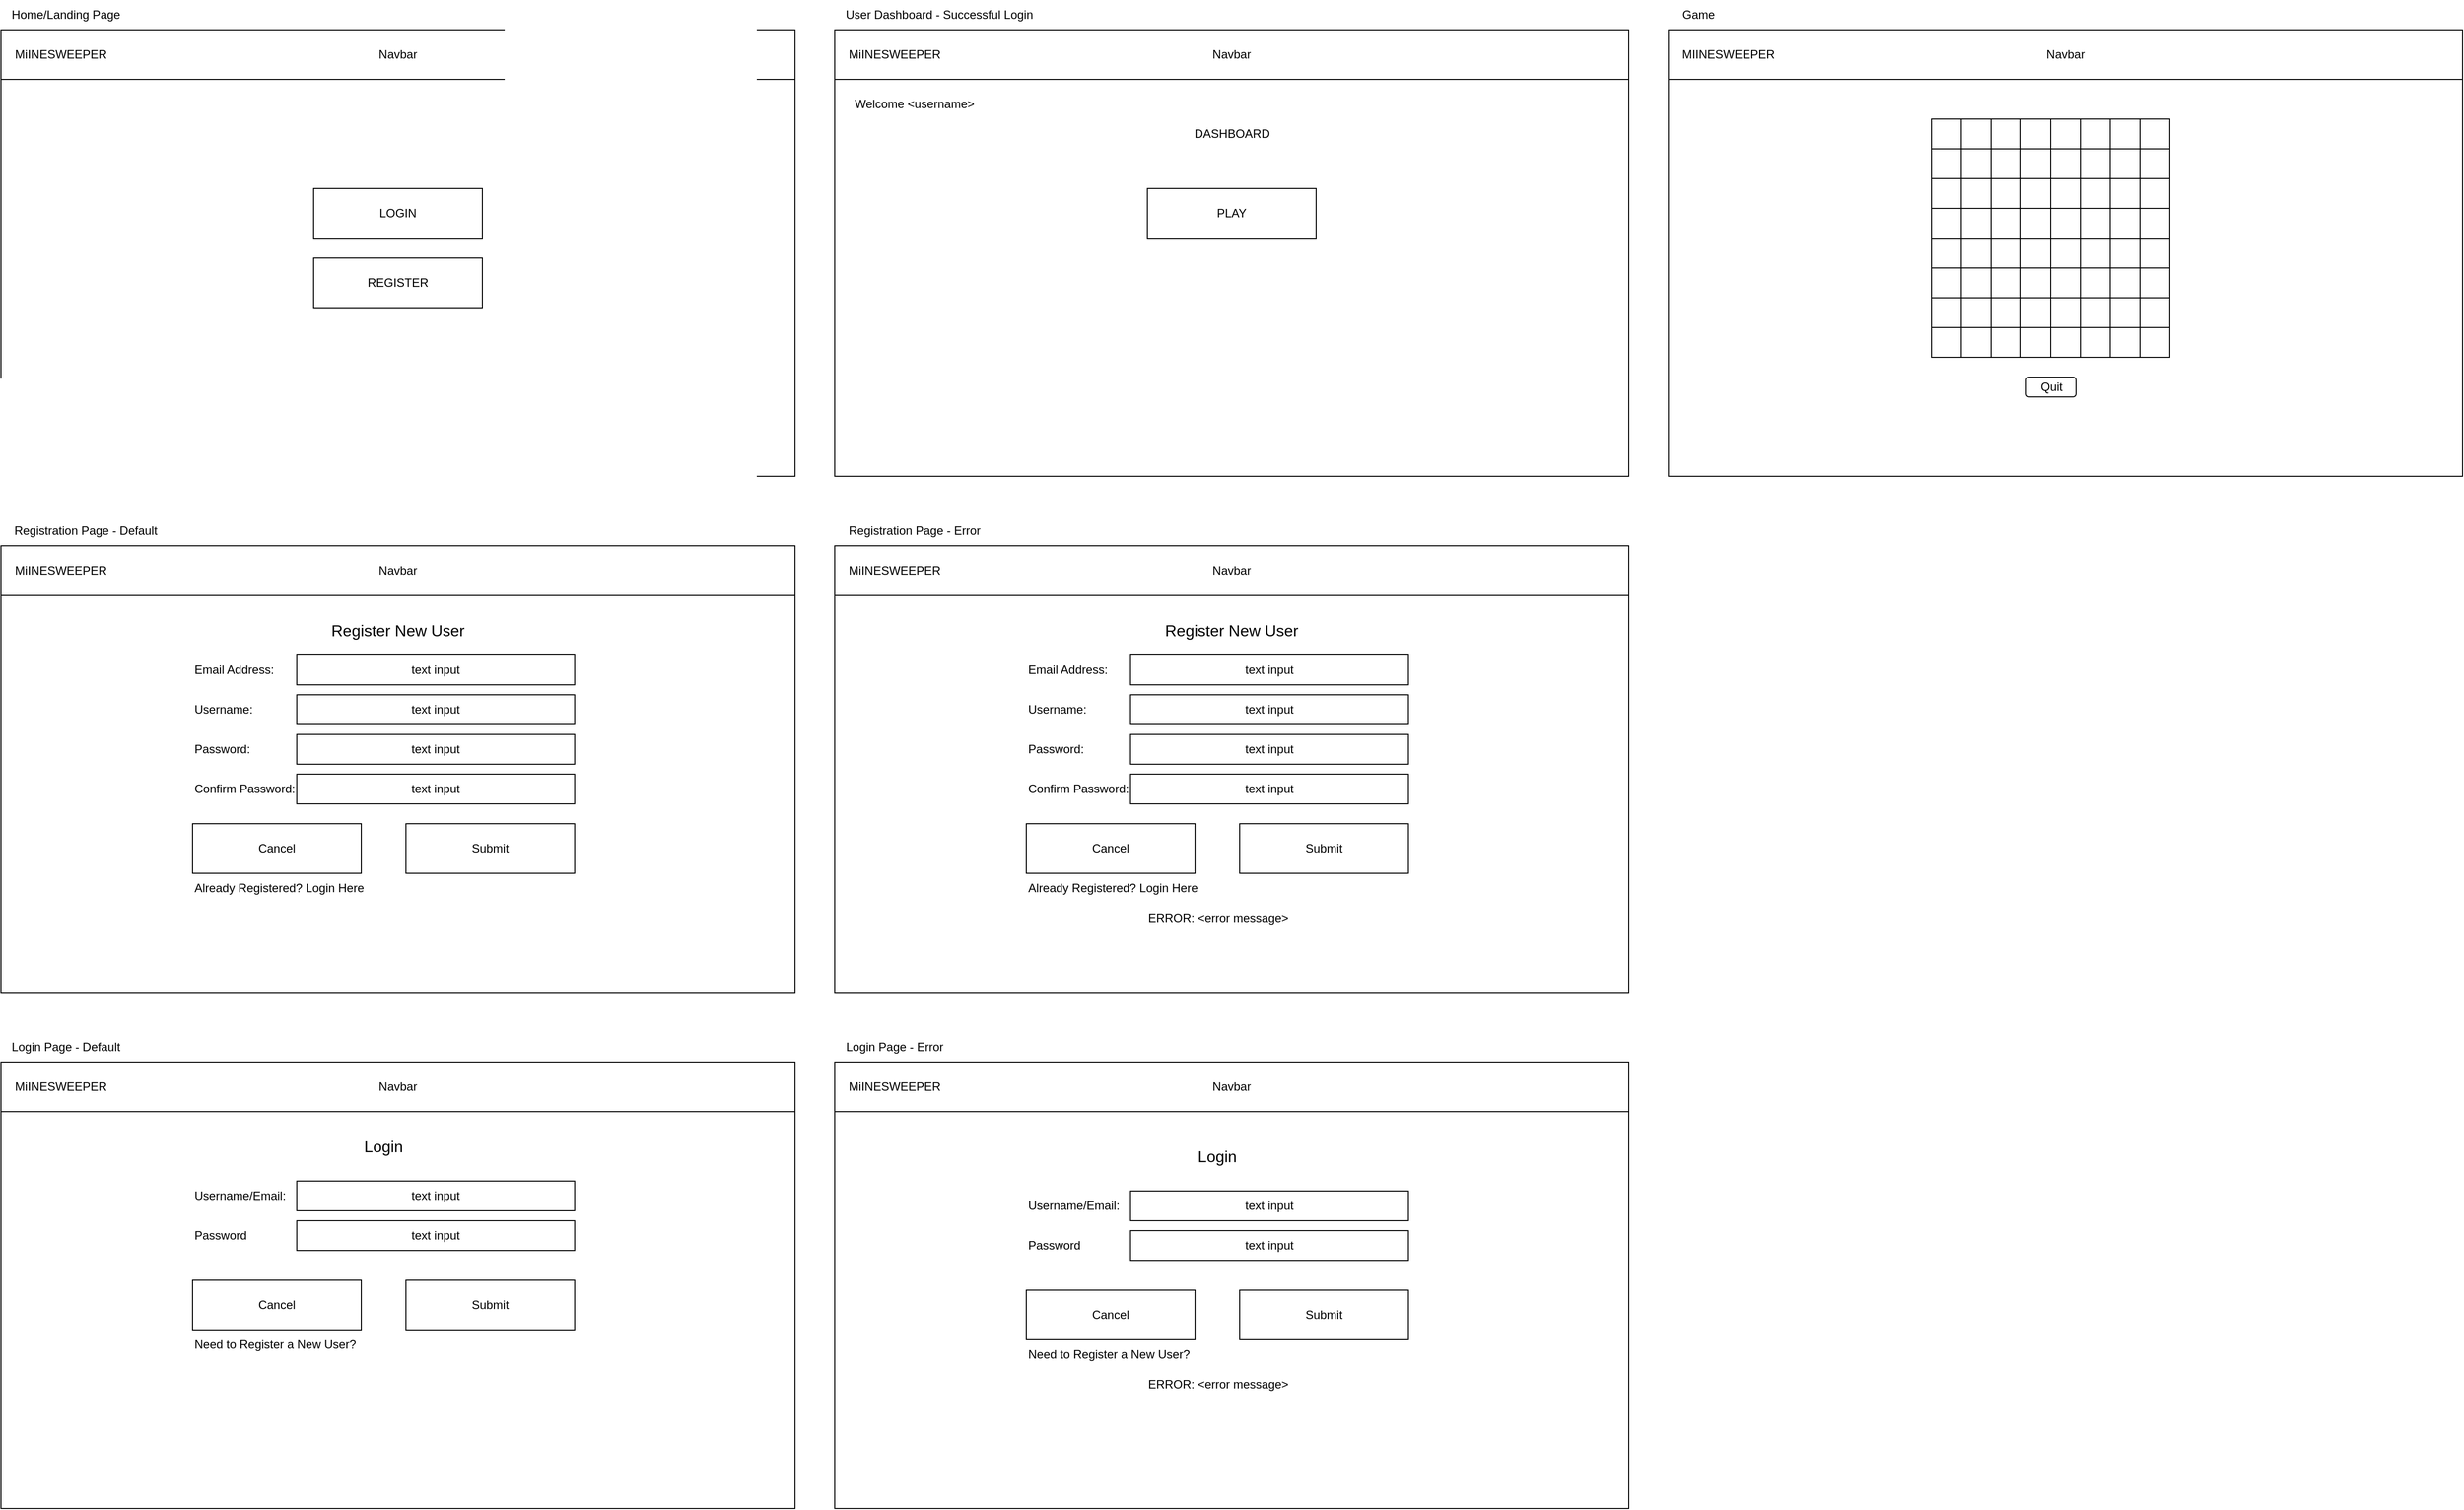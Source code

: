 <mxfile version="22.1.2" type="device">
  <diagram name="Page-1" id="exn3ggoVIKOQM3i5nKGH">
    <mxGraphModel dx="2259" dy="1657" grid="1" gridSize="10" guides="1" tooltips="1" connect="1" arrows="1" fold="1" page="1" pageScale="1" pageWidth="850" pageHeight="1100" math="0" shadow="0">
      <root>
        <mxCell id="0" />
        <mxCell id="1" parent="0" />
        <mxCell id="nF-iXHHiCRlv0W8M6ZpC-1" value="" style="rounded=0;whiteSpace=wrap;html=1;" parent="1" vertex="1">
          <mxGeometry x="40" y="40" width="800" height="450" as="geometry" />
        </mxCell>
        <mxCell id="nF-iXHHiCRlv0W8M6ZpC-5" value="LOGIN" style="rounded=0;whiteSpace=wrap;html=1;" parent="1" vertex="1">
          <mxGeometry x="355" y="200" width="170" height="50" as="geometry" />
        </mxCell>
        <mxCell id="nF-iXHHiCRlv0W8M6ZpC-22" value="" style="rounded=0;whiteSpace=wrap;html=1;" parent="1" vertex="1">
          <mxGeometry x="40" y="1080" width="800" height="450" as="geometry" />
        </mxCell>
        <mxCell id="nF-iXHHiCRlv0W8M6ZpC-23" value="&lt;font style=&quot;font-size: 16px;&quot;&gt;Login&lt;/font&gt;" style="text;html=1;strokeColor=none;fillColor=none;align=center;verticalAlign=middle;whiteSpace=wrap;rounded=0;" parent="1" vertex="1">
          <mxGeometry x="378" y="1150" width="95" height="30" as="geometry" />
        </mxCell>
        <mxCell id="nF-iXHHiCRlv0W8M6ZpC-24" value="text input" style="rounded=0;whiteSpace=wrap;html=1;" parent="1" vertex="1">
          <mxGeometry x="338" y="1200" width="280" height="30" as="geometry" />
        </mxCell>
        <mxCell id="nF-iXHHiCRlv0W8M6ZpC-25" value="Username/Email:" style="text;html=1;strokeColor=none;fillColor=none;align=left;verticalAlign=middle;whiteSpace=wrap;rounded=0;" parent="1" vertex="1">
          <mxGeometry x="233" y="1200" width="105" height="30" as="geometry" />
        </mxCell>
        <mxCell id="DDzEvoenvucKNVs8Jguf-3" value="Password" style="text;html=1;strokeColor=none;fillColor=none;align=left;verticalAlign=middle;whiteSpace=wrap;rounded=0;" parent="1" vertex="1">
          <mxGeometry x="233" y="1240" width="105" height="30" as="geometry" />
        </mxCell>
        <mxCell id="DDzEvoenvucKNVs8Jguf-4" value="text input" style="rounded=0;whiteSpace=wrap;html=1;" parent="1" vertex="1">
          <mxGeometry x="338" y="1240" width="280" height="30" as="geometry" />
        </mxCell>
        <mxCell id="DDzEvoenvucKNVs8Jguf-5" value="Submit" style="rounded=0;whiteSpace=wrap;html=1;" parent="1" vertex="1">
          <mxGeometry x="448" y="1300" width="170" height="50" as="geometry" />
        </mxCell>
        <mxCell id="DDzEvoenvucKNVs8Jguf-6" value="Cancel" style="rounded=0;whiteSpace=wrap;html=1;" parent="1" vertex="1">
          <mxGeometry x="233" y="1300" width="170" height="50" as="geometry" />
        </mxCell>
        <mxCell id="DDzEvoenvucKNVs8Jguf-8" value="Home/Landing Page" style="text;html=1;align=center;verticalAlign=middle;resizable=0;points=[];autosize=1;strokeColor=none;fillColor=none;" parent="1" vertex="1">
          <mxGeometry x="40" y="10" width="130" height="30" as="geometry" />
        </mxCell>
        <mxCell id="DDzEvoenvucKNVs8Jguf-9" value="Login Page - Default" style="text;html=1;align=center;verticalAlign=middle;resizable=0;points=[];autosize=1;strokeColor=none;fillColor=none;" parent="1" vertex="1">
          <mxGeometry x="40" y="1050" width="130" height="30" as="geometry" />
        </mxCell>
        <mxCell id="DDzEvoenvucKNVs8Jguf-15" value="" style="rounded=0;whiteSpace=wrap;html=1;" parent="1" vertex="1">
          <mxGeometry x="880" y="40" width="800" height="450" as="geometry" />
        </mxCell>
        <mxCell id="DDzEvoenvucKNVs8Jguf-16" value="PLAY" style="rounded=0;whiteSpace=wrap;html=1;" parent="1" vertex="1">
          <mxGeometry x="1195" y="200" width="170" height="50" as="geometry" />
        </mxCell>
        <mxCell id="DDzEvoenvucKNVs8Jguf-18" value="User Dashboard - Successful Login" style="text;html=1;align=center;verticalAlign=middle;resizable=0;points=[];autosize=1;strokeColor=none;fillColor=none;" parent="1" vertex="1">
          <mxGeometry x="880" y="10" width="210" height="30" as="geometry" />
        </mxCell>
        <mxCell id="DDzEvoenvucKNVs8Jguf-19" value="Welcome &amp;lt;username&amp;gt;" style="text;html=1;align=center;verticalAlign=middle;resizable=0;points=[];autosize=1;strokeColor=none;fillColor=none;" parent="1" vertex="1">
          <mxGeometry x="890" y="100" width="140" height="30" as="geometry" />
        </mxCell>
        <mxCell id="DDzEvoenvucKNVs8Jguf-32" value="" style="rounded=0;whiteSpace=wrap;html=1;" parent="1" vertex="1">
          <mxGeometry x="880" y="1080" width="800" height="450" as="geometry" />
        </mxCell>
        <mxCell id="DDzEvoenvucKNVs8Jguf-33" value="&lt;font style=&quot;font-size: 16px;&quot;&gt;Login&lt;/font&gt;" style="text;html=1;strokeColor=none;fillColor=none;align=center;verticalAlign=middle;whiteSpace=wrap;rounded=0;" parent="1" vertex="1">
          <mxGeometry x="1218" y="1160" width="95" height="30" as="geometry" />
        </mxCell>
        <mxCell id="DDzEvoenvucKNVs8Jguf-34" value="text input" style="rounded=0;whiteSpace=wrap;html=1;" parent="1" vertex="1">
          <mxGeometry x="1178" y="1210" width="280" height="30" as="geometry" />
        </mxCell>
        <mxCell id="DDzEvoenvucKNVs8Jguf-35" value="Username/Email:" style="text;html=1;strokeColor=none;fillColor=none;align=left;verticalAlign=middle;whiteSpace=wrap;rounded=0;" parent="1" vertex="1">
          <mxGeometry x="1073" y="1210" width="105" height="30" as="geometry" />
        </mxCell>
        <mxCell id="DDzEvoenvucKNVs8Jguf-36" value="Password" style="text;html=1;strokeColor=none;fillColor=none;align=left;verticalAlign=middle;whiteSpace=wrap;rounded=0;" parent="1" vertex="1">
          <mxGeometry x="1073" y="1250" width="105" height="30" as="geometry" />
        </mxCell>
        <mxCell id="DDzEvoenvucKNVs8Jguf-37" value="text input" style="rounded=0;whiteSpace=wrap;html=1;" parent="1" vertex="1">
          <mxGeometry x="1178" y="1250" width="280" height="30" as="geometry" />
        </mxCell>
        <mxCell id="DDzEvoenvucKNVs8Jguf-38" value="Submit" style="rounded=0;whiteSpace=wrap;html=1;" parent="1" vertex="1">
          <mxGeometry x="1288" y="1310" width="170" height="50" as="geometry" />
        </mxCell>
        <mxCell id="DDzEvoenvucKNVs8Jguf-39" value="Cancel" style="rounded=0;whiteSpace=wrap;html=1;" parent="1" vertex="1">
          <mxGeometry x="1073" y="1310" width="170" height="50" as="geometry" />
        </mxCell>
        <mxCell id="DDzEvoenvucKNVs8Jguf-40" value="Login Page - Error" style="text;html=1;align=center;verticalAlign=middle;resizable=0;points=[];autosize=1;strokeColor=none;fillColor=none;" parent="1" vertex="1">
          <mxGeometry x="880" y="1050" width="120" height="30" as="geometry" />
        </mxCell>
        <mxCell id="DDzEvoenvucKNVs8Jguf-41" value="ERROR: &amp;lt;error message&amp;gt;" style="text;html=1;align=center;verticalAlign=middle;resizable=0;points=[];autosize=1;strokeColor=none;fillColor=none;" parent="1" vertex="1">
          <mxGeometry x="1185.5" y="1390" width="160" height="30" as="geometry" />
        </mxCell>
        <mxCell id="DDzEvoenvucKNVs8Jguf-42" value="" style="rounded=0;whiteSpace=wrap;html=1;" parent="1" vertex="1">
          <mxGeometry x="40" y="560" width="800" height="450" as="geometry" />
        </mxCell>
        <mxCell id="DDzEvoenvucKNVs8Jguf-43" value="&lt;font style=&quot;font-size: 16px;&quot;&gt;Register New User&lt;/font&gt;" style="text;html=1;strokeColor=none;fillColor=none;align=center;verticalAlign=middle;whiteSpace=wrap;rounded=0;" parent="1" vertex="1">
          <mxGeometry x="364" y="630" width="152" height="30" as="geometry" />
        </mxCell>
        <mxCell id="DDzEvoenvucKNVs8Jguf-44" value="text input" style="rounded=0;whiteSpace=wrap;html=1;" parent="1" vertex="1">
          <mxGeometry x="338" y="670" width="280" height="30" as="geometry" />
        </mxCell>
        <mxCell id="DDzEvoenvucKNVs8Jguf-45" value="Email Address:" style="text;html=1;strokeColor=none;fillColor=none;align=left;verticalAlign=middle;whiteSpace=wrap;rounded=0;" parent="1" vertex="1">
          <mxGeometry x="233" y="670" width="105" height="30" as="geometry" />
        </mxCell>
        <mxCell id="DDzEvoenvucKNVs8Jguf-46" value="Password:" style="text;html=1;strokeColor=none;fillColor=none;align=left;verticalAlign=middle;whiteSpace=wrap;rounded=0;" parent="1" vertex="1">
          <mxGeometry x="233" y="750" width="105" height="30" as="geometry" />
        </mxCell>
        <mxCell id="DDzEvoenvucKNVs8Jguf-47" value="text input" style="rounded=0;whiteSpace=wrap;html=1;" parent="1" vertex="1">
          <mxGeometry x="338" y="750" width="280" height="30" as="geometry" />
        </mxCell>
        <mxCell id="DDzEvoenvucKNVs8Jguf-48" value="Submit" style="rounded=0;whiteSpace=wrap;html=1;" parent="1" vertex="1">
          <mxGeometry x="448" y="840" width="170" height="50" as="geometry" />
        </mxCell>
        <mxCell id="DDzEvoenvucKNVs8Jguf-49" value="Cancel" style="rounded=0;whiteSpace=wrap;html=1;" parent="1" vertex="1">
          <mxGeometry x="233" y="840" width="170" height="50" as="geometry" />
        </mxCell>
        <mxCell id="DDzEvoenvucKNVs8Jguf-50" value="Registration Page - Default" style="text;html=1;align=center;verticalAlign=middle;resizable=0;points=[];autosize=1;strokeColor=none;fillColor=none;" parent="1" vertex="1">
          <mxGeometry x="40" y="530" width="170" height="30" as="geometry" />
        </mxCell>
        <mxCell id="DDzEvoenvucKNVs8Jguf-52" value="Confirm Password:" style="text;html=1;strokeColor=none;fillColor=none;align=left;verticalAlign=middle;whiteSpace=wrap;rounded=0;" parent="1" vertex="1">
          <mxGeometry x="233" y="790" width="105" height="30" as="geometry" />
        </mxCell>
        <mxCell id="DDzEvoenvucKNVs8Jguf-53" value="text input" style="rounded=0;whiteSpace=wrap;html=1;" parent="1" vertex="1">
          <mxGeometry x="338" y="790" width="280" height="30" as="geometry" />
        </mxCell>
        <mxCell id="DDzEvoenvucKNVs8Jguf-63" value="Registration Page - Error" style="text;html=1;align=center;verticalAlign=middle;resizable=0;points=[];autosize=1;strokeColor=none;fillColor=none;" parent="1" vertex="1">
          <mxGeometry x="880" y="530" width="160" height="30" as="geometry" />
        </mxCell>
        <mxCell id="DDzEvoenvucKNVs8Jguf-68" value="Username:" style="text;html=1;strokeColor=none;fillColor=none;align=left;verticalAlign=middle;whiteSpace=wrap;rounded=0;" parent="1" vertex="1">
          <mxGeometry x="233" y="710" width="105" height="30" as="geometry" />
        </mxCell>
        <mxCell id="DDzEvoenvucKNVs8Jguf-69" value="text input" style="rounded=0;whiteSpace=wrap;html=1;" parent="1" vertex="1">
          <mxGeometry x="338" y="710" width="280" height="30" as="geometry" />
        </mxCell>
        <mxCell id="DDzEvoenvucKNVs8Jguf-70" value="" style="rounded=0;whiteSpace=wrap;html=1;" parent="1" vertex="1">
          <mxGeometry x="880" y="560" width="800" height="450" as="geometry" />
        </mxCell>
        <mxCell id="DDzEvoenvucKNVs8Jguf-71" value="&lt;font style=&quot;font-size: 16px;&quot;&gt;Register New User&lt;/font&gt;" style="text;html=1;strokeColor=none;fillColor=none;align=center;verticalAlign=middle;whiteSpace=wrap;rounded=0;" parent="1" vertex="1">
          <mxGeometry x="1204" y="630" width="152" height="30" as="geometry" />
        </mxCell>
        <mxCell id="DDzEvoenvucKNVs8Jguf-72" value="text input" style="rounded=0;whiteSpace=wrap;html=1;" parent="1" vertex="1">
          <mxGeometry x="1178" y="670" width="280" height="30" as="geometry" />
        </mxCell>
        <mxCell id="DDzEvoenvucKNVs8Jguf-73" value="Email Address:" style="text;html=1;strokeColor=none;fillColor=none;align=left;verticalAlign=middle;whiteSpace=wrap;rounded=0;" parent="1" vertex="1">
          <mxGeometry x="1073" y="670" width="105" height="30" as="geometry" />
        </mxCell>
        <mxCell id="DDzEvoenvucKNVs8Jguf-74" value="Password:" style="text;html=1;strokeColor=none;fillColor=none;align=left;verticalAlign=middle;whiteSpace=wrap;rounded=0;" parent="1" vertex="1">
          <mxGeometry x="1073" y="750" width="105" height="30" as="geometry" />
        </mxCell>
        <mxCell id="DDzEvoenvucKNVs8Jguf-75" value="text input" style="rounded=0;whiteSpace=wrap;html=1;" parent="1" vertex="1">
          <mxGeometry x="1178" y="750" width="280" height="30" as="geometry" />
        </mxCell>
        <mxCell id="DDzEvoenvucKNVs8Jguf-76" value="Submit" style="rounded=0;whiteSpace=wrap;html=1;" parent="1" vertex="1">
          <mxGeometry x="1288" y="840" width="170" height="50" as="geometry" />
        </mxCell>
        <mxCell id="DDzEvoenvucKNVs8Jguf-77" value="Cancel" style="rounded=0;whiteSpace=wrap;html=1;" parent="1" vertex="1">
          <mxGeometry x="1073" y="840" width="170" height="50" as="geometry" />
        </mxCell>
        <mxCell id="DDzEvoenvucKNVs8Jguf-79" value="Confirm Password:" style="text;html=1;strokeColor=none;fillColor=none;align=left;verticalAlign=middle;whiteSpace=wrap;rounded=0;" parent="1" vertex="1">
          <mxGeometry x="1073" y="790" width="105" height="30" as="geometry" />
        </mxCell>
        <mxCell id="DDzEvoenvucKNVs8Jguf-80" value="text input" style="rounded=0;whiteSpace=wrap;html=1;" parent="1" vertex="1">
          <mxGeometry x="1178" y="790" width="280" height="30" as="geometry" />
        </mxCell>
        <mxCell id="DDzEvoenvucKNVs8Jguf-81" value="Username:" style="text;html=1;strokeColor=none;fillColor=none;align=left;verticalAlign=middle;whiteSpace=wrap;rounded=0;" parent="1" vertex="1">
          <mxGeometry x="1073" y="710" width="105" height="30" as="geometry" />
        </mxCell>
        <mxCell id="DDzEvoenvucKNVs8Jguf-82" value="text input" style="rounded=0;whiteSpace=wrap;html=1;" parent="1" vertex="1">
          <mxGeometry x="1178" y="710" width="280" height="30" as="geometry" />
        </mxCell>
        <mxCell id="DDzEvoenvucKNVs8Jguf-83" value="ERROR: &amp;lt;error message&amp;gt;" style="text;html=1;align=center;verticalAlign=middle;resizable=0;points=[];autosize=1;strokeColor=none;fillColor=none;" parent="1" vertex="1">
          <mxGeometry x="1185.5" y="920" width="160" height="30" as="geometry" />
        </mxCell>
        <mxCell id="ypEfQas9TFvf1LkHNegp-1" value="Navbar" style="rounded=0;whiteSpace=wrap;html=1;" parent="1" vertex="1">
          <mxGeometry x="40" y="40" width="800" height="50" as="geometry" />
        </mxCell>
        <mxCell id="ypEfQas9TFvf1LkHNegp-2" value="MiINESWEEPER" style="text;html=1;align=center;verticalAlign=middle;resizable=0;points=[];autosize=1;strokeColor=none;fillColor=none;" parent="1" vertex="1">
          <mxGeometry x="40" y="50" width="120" height="30" as="geometry" />
        </mxCell>
        <mxCell id="ypEfQas9TFvf1LkHNegp-3" value="Navbar" style="rounded=0;whiteSpace=wrap;html=1;" parent="1" vertex="1">
          <mxGeometry x="40" y="1080" width="800" height="50" as="geometry" />
        </mxCell>
        <mxCell id="ypEfQas9TFvf1LkHNegp-4" value="MiINESWEEPER" style="text;html=1;align=center;verticalAlign=middle;resizable=0;points=[];autosize=1;strokeColor=none;fillColor=none;" parent="1" vertex="1">
          <mxGeometry x="40" y="1090" width="120" height="30" as="geometry" />
        </mxCell>
        <mxCell id="ypEfQas9TFvf1LkHNegp-5" value="Navbar" style="rounded=0;whiteSpace=wrap;html=1;" parent="1" vertex="1">
          <mxGeometry x="880" y="40" width="800" height="50" as="geometry" />
        </mxCell>
        <mxCell id="ypEfQas9TFvf1LkHNegp-6" value="MiINESWEEPER" style="text;html=1;align=center;verticalAlign=middle;resizable=0;points=[];autosize=1;strokeColor=none;fillColor=none;" parent="1" vertex="1">
          <mxGeometry x="880" y="50" width="120" height="30" as="geometry" />
        </mxCell>
        <mxCell id="ypEfQas9TFvf1LkHNegp-7" value="Navbar" style="rounded=0;whiteSpace=wrap;html=1;" parent="1" vertex="1">
          <mxGeometry x="880" y="1080" width="800" height="50" as="geometry" />
        </mxCell>
        <mxCell id="ypEfQas9TFvf1LkHNegp-8" value="MiINESWEEPER" style="text;html=1;align=center;verticalAlign=middle;resizable=0;points=[];autosize=1;strokeColor=none;fillColor=none;" parent="1" vertex="1">
          <mxGeometry x="880" y="1090" width="120" height="30" as="geometry" />
        </mxCell>
        <mxCell id="ypEfQas9TFvf1LkHNegp-9" value="Navbar" style="rounded=0;whiteSpace=wrap;html=1;" parent="1" vertex="1">
          <mxGeometry x="40" y="560" width="800" height="50" as="geometry" />
        </mxCell>
        <mxCell id="ypEfQas9TFvf1LkHNegp-10" value="MiINESWEEPER" style="text;html=1;align=center;verticalAlign=middle;resizable=0;points=[];autosize=1;strokeColor=none;fillColor=none;" parent="1" vertex="1">
          <mxGeometry x="40" y="570" width="120" height="30" as="geometry" />
        </mxCell>
        <mxCell id="ypEfQas9TFvf1LkHNegp-11" value="Navbar" style="rounded=0;whiteSpace=wrap;html=1;" parent="1" vertex="1">
          <mxGeometry x="880" y="560" width="800" height="50" as="geometry" />
        </mxCell>
        <mxCell id="ypEfQas9TFvf1LkHNegp-12" value="MiINESWEEPER" style="text;html=1;align=center;verticalAlign=middle;resizable=0;points=[];autosize=1;strokeColor=none;fillColor=none;" parent="1" vertex="1">
          <mxGeometry x="880" y="570" width="120" height="30" as="geometry" />
        </mxCell>
        <mxCell id="djR8gq2mdcgwIwiNso4Z-1" value="REGISTER" style="rounded=0;whiteSpace=wrap;html=1;" parent="1" vertex="1">
          <mxGeometry x="355" y="270" width="170" height="50" as="geometry" />
        </mxCell>
        <mxCell id="joO696_4VvRe2etLfbnj-2" value="Need to Register a New User?" style="text;html=1;align=left;verticalAlign=middle;resizable=0;points=[];autosize=1;strokeColor=none;fillColor=none;" parent="1" vertex="1">
          <mxGeometry x="233" y="1350" width="190" height="30" as="geometry" />
        </mxCell>
        <mxCell id="joO696_4VvRe2etLfbnj-3" value="Need to Register a New User?" style="text;html=1;align=left;verticalAlign=middle;resizable=0;points=[];autosize=1;strokeColor=none;fillColor=none;" parent="1" vertex="1">
          <mxGeometry x="1073" y="1360" width="190" height="30" as="geometry" />
        </mxCell>
        <mxCell id="joO696_4VvRe2etLfbnj-4" value="Already Registered? Login Here" style="text;html=1;align=left;verticalAlign=middle;resizable=0;points=[];autosize=1;strokeColor=none;fillColor=none;" parent="1" vertex="1">
          <mxGeometry x="233" y="890" width="190" height="30" as="geometry" />
        </mxCell>
        <mxCell id="joO696_4VvRe2etLfbnj-5" value="Already Registered? Login Here" style="text;html=1;align=left;verticalAlign=middle;resizable=0;points=[];autosize=1;strokeColor=none;fillColor=none;" parent="1" vertex="1">
          <mxGeometry x="1073" y="890" width="190" height="30" as="geometry" />
        </mxCell>
        <mxCell id="epAWxI0zBDAU6cTDsfpr-1" value="DASHBOARD" style="text;html=1;align=center;verticalAlign=middle;resizable=0;points=[];autosize=1;strokeColor=none;fillColor=none;" parent="1" vertex="1">
          <mxGeometry x="1230" y="130" width="100" height="30" as="geometry" />
        </mxCell>
        <mxCell id="limPKEcuSx7z740NgW69-2" value="" style="rounded=0;whiteSpace=wrap;html=1;" parent="1" vertex="1">
          <mxGeometry x="1720" y="40" width="800" height="450" as="geometry" />
        </mxCell>
        <mxCell id="limPKEcuSx7z740NgW69-4" value="Game" style="text;html=1;align=center;verticalAlign=middle;resizable=0;points=[];autosize=1;strokeColor=none;fillColor=none;" parent="1" vertex="1">
          <mxGeometry x="1720" y="10" width="60" height="30" as="geometry" />
        </mxCell>
        <mxCell id="limPKEcuSx7z740NgW69-6" value="Navbar" style="rounded=0;whiteSpace=wrap;html=1;" parent="1" vertex="1">
          <mxGeometry x="1720" y="40" width="800" height="50" as="geometry" />
        </mxCell>
        <mxCell id="limPKEcuSx7z740NgW69-7" value="MIINESWEEPER" style="text;html=1;align=center;verticalAlign=middle;resizable=0;points=[];autosize=1;strokeColor=none;fillColor=none;" parent="1" vertex="1">
          <mxGeometry x="1720" y="50" width="120" height="30" as="geometry" />
        </mxCell>
        <mxCell id="limPKEcuSx7z740NgW69-9" value="" style="whiteSpace=wrap;html=1;aspect=fixed;" parent="1" vertex="1">
          <mxGeometry x="1985" y="130" width="30" height="30" as="geometry" />
        </mxCell>
        <mxCell id="limPKEcuSx7z740NgW69-10" value="" style="whiteSpace=wrap;html=1;aspect=fixed;" parent="1" vertex="1">
          <mxGeometry x="2015" y="130" width="30" height="30" as="geometry" />
        </mxCell>
        <mxCell id="limPKEcuSx7z740NgW69-11" value="" style="whiteSpace=wrap;html=1;aspect=fixed;" parent="1" vertex="1">
          <mxGeometry x="2045" y="130" width="30" height="30" as="geometry" />
        </mxCell>
        <mxCell id="limPKEcuSx7z740NgW69-12" value="" style="whiteSpace=wrap;html=1;aspect=fixed;" parent="1" vertex="1">
          <mxGeometry x="2075" y="130" width="30" height="30" as="geometry" />
        </mxCell>
        <mxCell id="limPKEcuSx7z740NgW69-13" value="" style="whiteSpace=wrap;html=1;aspect=fixed;" parent="1" vertex="1">
          <mxGeometry x="2105" y="130" width="30" height="30" as="geometry" />
        </mxCell>
        <mxCell id="limPKEcuSx7z740NgW69-14" value="" style="whiteSpace=wrap;html=1;aspect=fixed;" parent="1" vertex="1">
          <mxGeometry x="2135" y="130" width="30" height="30" as="geometry" />
        </mxCell>
        <mxCell id="limPKEcuSx7z740NgW69-15" value="" style="whiteSpace=wrap;html=1;aspect=fixed;" parent="1" vertex="1">
          <mxGeometry x="2165" y="130" width="30" height="30" as="geometry" />
        </mxCell>
        <mxCell id="limPKEcuSx7z740NgW69-16" value="" style="whiteSpace=wrap;html=1;aspect=fixed;" parent="1" vertex="1">
          <mxGeometry x="2195" y="130" width="30" height="30" as="geometry" />
        </mxCell>
        <mxCell id="limPKEcuSx7z740NgW69-17" value="" style="whiteSpace=wrap;html=1;aspect=fixed;" parent="1" vertex="1">
          <mxGeometry x="1985" y="160" width="30" height="30" as="geometry" />
        </mxCell>
        <mxCell id="limPKEcuSx7z740NgW69-18" value="" style="whiteSpace=wrap;html=1;aspect=fixed;" parent="1" vertex="1">
          <mxGeometry x="2015" y="160" width="30" height="30" as="geometry" />
        </mxCell>
        <mxCell id="limPKEcuSx7z740NgW69-19" value="" style="whiteSpace=wrap;html=1;aspect=fixed;" parent="1" vertex="1">
          <mxGeometry x="2045" y="160" width="30" height="30" as="geometry" />
        </mxCell>
        <mxCell id="limPKEcuSx7z740NgW69-20" value="" style="whiteSpace=wrap;html=1;aspect=fixed;" parent="1" vertex="1">
          <mxGeometry x="2075" y="160" width="30" height="30" as="geometry" />
        </mxCell>
        <mxCell id="limPKEcuSx7z740NgW69-21" value="" style="whiteSpace=wrap;html=1;aspect=fixed;" parent="1" vertex="1">
          <mxGeometry x="2105" y="160" width="30" height="30" as="geometry" />
        </mxCell>
        <mxCell id="limPKEcuSx7z740NgW69-22" value="" style="whiteSpace=wrap;html=1;aspect=fixed;" parent="1" vertex="1">
          <mxGeometry x="2135" y="160" width="30" height="30" as="geometry" />
        </mxCell>
        <mxCell id="limPKEcuSx7z740NgW69-23" value="" style="whiteSpace=wrap;html=1;aspect=fixed;" parent="1" vertex="1">
          <mxGeometry x="2165" y="160" width="30" height="30" as="geometry" />
        </mxCell>
        <mxCell id="limPKEcuSx7z740NgW69-24" value="" style="whiteSpace=wrap;html=1;aspect=fixed;" parent="1" vertex="1">
          <mxGeometry x="2195" y="160" width="30" height="30" as="geometry" />
        </mxCell>
        <mxCell id="limPKEcuSx7z740NgW69-25" value="" style="whiteSpace=wrap;html=1;aspect=fixed;" parent="1" vertex="1">
          <mxGeometry x="1985" y="190" width="30" height="30" as="geometry" />
        </mxCell>
        <mxCell id="limPKEcuSx7z740NgW69-26" value="" style="whiteSpace=wrap;html=1;aspect=fixed;" parent="1" vertex="1">
          <mxGeometry x="2015" y="190" width="30" height="30" as="geometry" />
        </mxCell>
        <mxCell id="limPKEcuSx7z740NgW69-27" value="" style="whiteSpace=wrap;html=1;aspect=fixed;" parent="1" vertex="1">
          <mxGeometry x="2045" y="190" width="30" height="30" as="geometry" />
        </mxCell>
        <mxCell id="limPKEcuSx7z740NgW69-28" value="" style="whiteSpace=wrap;html=1;aspect=fixed;" parent="1" vertex="1">
          <mxGeometry x="2075" y="190" width="30" height="30" as="geometry" />
        </mxCell>
        <mxCell id="limPKEcuSx7z740NgW69-29" value="" style="whiteSpace=wrap;html=1;aspect=fixed;" parent="1" vertex="1">
          <mxGeometry x="2105" y="190" width="30" height="30" as="geometry" />
        </mxCell>
        <mxCell id="limPKEcuSx7z740NgW69-30" value="" style="whiteSpace=wrap;html=1;aspect=fixed;" parent="1" vertex="1">
          <mxGeometry x="2135" y="190" width="30" height="30" as="geometry" />
        </mxCell>
        <mxCell id="limPKEcuSx7z740NgW69-31" value="" style="whiteSpace=wrap;html=1;aspect=fixed;" parent="1" vertex="1">
          <mxGeometry x="2165" y="190" width="30" height="30" as="geometry" />
        </mxCell>
        <mxCell id="limPKEcuSx7z740NgW69-32" value="" style="whiteSpace=wrap;html=1;aspect=fixed;" parent="1" vertex="1">
          <mxGeometry x="2195" y="190" width="30" height="30" as="geometry" />
        </mxCell>
        <mxCell id="limPKEcuSx7z740NgW69-33" value="" style="whiteSpace=wrap;html=1;aspect=fixed;" parent="1" vertex="1">
          <mxGeometry x="1985" y="220" width="30" height="30" as="geometry" />
        </mxCell>
        <mxCell id="limPKEcuSx7z740NgW69-34" value="" style="whiteSpace=wrap;html=1;aspect=fixed;" parent="1" vertex="1">
          <mxGeometry x="2015" y="220" width="30" height="30" as="geometry" />
        </mxCell>
        <mxCell id="limPKEcuSx7z740NgW69-35" value="" style="whiteSpace=wrap;html=1;aspect=fixed;" parent="1" vertex="1">
          <mxGeometry x="2045" y="220" width="30" height="30" as="geometry" />
        </mxCell>
        <mxCell id="limPKEcuSx7z740NgW69-36" value="" style="whiteSpace=wrap;html=1;aspect=fixed;" parent="1" vertex="1">
          <mxGeometry x="2075" y="220" width="30" height="30" as="geometry" />
        </mxCell>
        <mxCell id="limPKEcuSx7z740NgW69-37" value="" style="whiteSpace=wrap;html=1;aspect=fixed;" parent="1" vertex="1">
          <mxGeometry x="2105" y="220" width="30" height="30" as="geometry" />
        </mxCell>
        <mxCell id="limPKEcuSx7z740NgW69-38" value="" style="whiteSpace=wrap;html=1;aspect=fixed;" parent="1" vertex="1">
          <mxGeometry x="2135" y="220" width="30" height="30" as="geometry" />
        </mxCell>
        <mxCell id="limPKEcuSx7z740NgW69-39" value="" style="whiteSpace=wrap;html=1;aspect=fixed;" parent="1" vertex="1">
          <mxGeometry x="2165" y="220" width="30" height="30" as="geometry" />
        </mxCell>
        <mxCell id="limPKEcuSx7z740NgW69-40" value="" style="whiteSpace=wrap;html=1;aspect=fixed;" parent="1" vertex="1">
          <mxGeometry x="2195" y="220" width="30" height="30" as="geometry" />
        </mxCell>
        <mxCell id="limPKEcuSx7z740NgW69-41" value="" style="whiteSpace=wrap;html=1;aspect=fixed;" parent="1" vertex="1">
          <mxGeometry x="1985" y="250" width="30" height="30" as="geometry" />
        </mxCell>
        <mxCell id="limPKEcuSx7z740NgW69-42" value="" style="whiteSpace=wrap;html=1;aspect=fixed;" parent="1" vertex="1">
          <mxGeometry x="2015" y="250" width="30" height="30" as="geometry" />
        </mxCell>
        <mxCell id="limPKEcuSx7z740NgW69-43" value="" style="whiteSpace=wrap;html=1;aspect=fixed;" parent="1" vertex="1">
          <mxGeometry x="2045" y="250" width="30" height="30" as="geometry" />
        </mxCell>
        <mxCell id="limPKEcuSx7z740NgW69-44" value="" style="whiteSpace=wrap;html=1;aspect=fixed;" parent="1" vertex="1">
          <mxGeometry x="2075" y="250" width="30" height="30" as="geometry" />
        </mxCell>
        <mxCell id="limPKEcuSx7z740NgW69-45" value="" style="whiteSpace=wrap;html=1;aspect=fixed;" parent="1" vertex="1">
          <mxGeometry x="2105" y="250" width="30" height="30" as="geometry" />
        </mxCell>
        <mxCell id="limPKEcuSx7z740NgW69-46" value="" style="whiteSpace=wrap;html=1;aspect=fixed;" parent="1" vertex="1">
          <mxGeometry x="2135" y="250" width="30" height="30" as="geometry" />
        </mxCell>
        <mxCell id="limPKEcuSx7z740NgW69-47" value="" style="whiteSpace=wrap;html=1;aspect=fixed;" parent="1" vertex="1">
          <mxGeometry x="2165" y="250" width="30" height="30" as="geometry" />
        </mxCell>
        <mxCell id="limPKEcuSx7z740NgW69-48" value="" style="whiteSpace=wrap;html=1;aspect=fixed;" parent="1" vertex="1">
          <mxGeometry x="2195" y="250" width="30" height="30" as="geometry" />
        </mxCell>
        <mxCell id="limPKEcuSx7z740NgW69-49" value="" style="whiteSpace=wrap;html=1;aspect=fixed;" parent="1" vertex="1">
          <mxGeometry x="1985" y="280" width="30" height="30" as="geometry" />
        </mxCell>
        <mxCell id="limPKEcuSx7z740NgW69-50" value="" style="whiteSpace=wrap;html=1;aspect=fixed;" parent="1" vertex="1">
          <mxGeometry x="2015" y="280" width="30" height="30" as="geometry" />
        </mxCell>
        <mxCell id="limPKEcuSx7z740NgW69-51" value="" style="whiteSpace=wrap;html=1;aspect=fixed;" parent="1" vertex="1">
          <mxGeometry x="2045" y="280" width="30" height="30" as="geometry" />
        </mxCell>
        <mxCell id="limPKEcuSx7z740NgW69-52" value="" style="whiteSpace=wrap;html=1;aspect=fixed;" parent="1" vertex="1">
          <mxGeometry x="2075" y="280" width="30" height="30" as="geometry" />
        </mxCell>
        <mxCell id="limPKEcuSx7z740NgW69-53" value="" style="whiteSpace=wrap;html=1;aspect=fixed;" parent="1" vertex="1">
          <mxGeometry x="2105" y="280" width="30" height="30" as="geometry" />
        </mxCell>
        <mxCell id="limPKEcuSx7z740NgW69-54" value="" style="whiteSpace=wrap;html=1;aspect=fixed;" parent="1" vertex="1">
          <mxGeometry x="2135" y="280" width="30" height="30" as="geometry" />
        </mxCell>
        <mxCell id="limPKEcuSx7z740NgW69-55" value="" style="whiteSpace=wrap;html=1;aspect=fixed;" parent="1" vertex="1">
          <mxGeometry x="2165" y="280" width="30" height="30" as="geometry" />
        </mxCell>
        <mxCell id="limPKEcuSx7z740NgW69-56" value="" style="whiteSpace=wrap;html=1;aspect=fixed;" parent="1" vertex="1">
          <mxGeometry x="2195" y="280" width="30" height="30" as="geometry" />
        </mxCell>
        <mxCell id="limPKEcuSx7z740NgW69-57" value="" style="whiteSpace=wrap;html=1;aspect=fixed;" parent="1" vertex="1">
          <mxGeometry x="1985" y="310" width="30" height="30" as="geometry" />
        </mxCell>
        <mxCell id="limPKEcuSx7z740NgW69-58" value="" style="whiteSpace=wrap;html=1;aspect=fixed;" parent="1" vertex="1">
          <mxGeometry x="2015" y="310" width="30" height="30" as="geometry" />
        </mxCell>
        <mxCell id="limPKEcuSx7z740NgW69-59" value="" style="whiteSpace=wrap;html=1;aspect=fixed;" parent="1" vertex="1">
          <mxGeometry x="2045" y="310" width="30" height="30" as="geometry" />
        </mxCell>
        <mxCell id="limPKEcuSx7z740NgW69-60" value="" style="whiteSpace=wrap;html=1;aspect=fixed;" parent="1" vertex="1">
          <mxGeometry x="2075" y="310" width="30" height="30" as="geometry" />
        </mxCell>
        <mxCell id="limPKEcuSx7z740NgW69-61" value="" style="whiteSpace=wrap;html=1;aspect=fixed;" parent="1" vertex="1">
          <mxGeometry x="2105" y="310" width="30" height="30" as="geometry" />
        </mxCell>
        <mxCell id="limPKEcuSx7z740NgW69-62" value="" style="whiteSpace=wrap;html=1;aspect=fixed;" parent="1" vertex="1">
          <mxGeometry x="2135" y="310" width="30" height="30" as="geometry" />
        </mxCell>
        <mxCell id="limPKEcuSx7z740NgW69-63" value="" style="whiteSpace=wrap;html=1;aspect=fixed;" parent="1" vertex="1">
          <mxGeometry x="2165" y="310" width="30" height="30" as="geometry" />
        </mxCell>
        <mxCell id="limPKEcuSx7z740NgW69-64" value="" style="whiteSpace=wrap;html=1;aspect=fixed;" parent="1" vertex="1">
          <mxGeometry x="2195" y="310" width="30" height="30" as="geometry" />
        </mxCell>
        <mxCell id="limPKEcuSx7z740NgW69-65" value="" style="whiteSpace=wrap;html=1;aspect=fixed;" parent="1" vertex="1">
          <mxGeometry x="1985" y="340" width="30" height="30" as="geometry" />
        </mxCell>
        <mxCell id="limPKEcuSx7z740NgW69-66" value="" style="whiteSpace=wrap;html=1;aspect=fixed;" parent="1" vertex="1">
          <mxGeometry x="2015" y="340" width="30" height="30" as="geometry" />
        </mxCell>
        <mxCell id="limPKEcuSx7z740NgW69-67" value="" style="whiteSpace=wrap;html=1;aspect=fixed;" parent="1" vertex="1">
          <mxGeometry x="2045" y="340" width="30" height="30" as="geometry" />
        </mxCell>
        <mxCell id="limPKEcuSx7z740NgW69-68" value="" style="whiteSpace=wrap;html=1;aspect=fixed;" parent="1" vertex="1">
          <mxGeometry x="2075" y="340" width="30" height="30" as="geometry" />
        </mxCell>
        <mxCell id="limPKEcuSx7z740NgW69-69" value="" style="whiteSpace=wrap;html=1;aspect=fixed;" parent="1" vertex="1">
          <mxGeometry x="2105" y="340" width="30" height="30" as="geometry" />
        </mxCell>
        <mxCell id="limPKEcuSx7z740NgW69-70" value="" style="whiteSpace=wrap;html=1;aspect=fixed;" parent="1" vertex="1">
          <mxGeometry x="2135" y="340" width="30" height="30" as="geometry" />
        </mxCell>
        <mxCell id="limPKEcuSx7z740NgW69-71" value="" style="whiteSpace=wrap;html=1;aspect=fixed;" parent="1" vertex="1">
          <mxGeometry x="2165" y="340" width="30" height="30" as="geometry" />
        </mxCell>
        <mxCell id="limPKEcuSx7z740NgW69-72" value="" style="whiteSpace=wrap;html=1;aspect=fixed;" parent="1" vertex="1">
          <mxGeometry x="2195" y="340" width="30" height="30" as="geometry" />
        </mxCell>
        <mxCell id="limPKEcuSx7z740NgW69-74" value="Quit" style="rounded=1;whiteSpace=wrap;html=1;" parent="1" vertex="1">
          <mxGeometry x="2080.5" y="390" width="50" height="20" as="geometry" />
        </mxCell>
      </root>
    </mxGraphModel>
  </diagram>
</mxfile>
